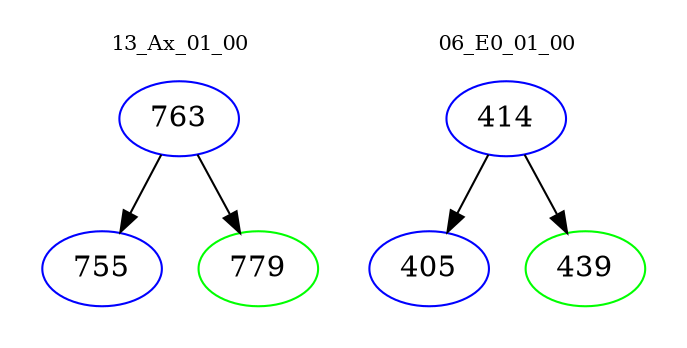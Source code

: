 digraph{
subgraph cluster_0 {
color = white
label = "13_Ax_01_00";
fontsize=10;
T0_763 [label="763", color="blue"]
T0_763 -> T0_755 [color="black"]
T0_755 [label="755", color="blue"]
T0_763 -> T0_779 [color="black"]
T0_779 [label="779", color="green"]
}
subgraph cluster_1 {
color = white
label = "06_E0_01_00";
fontsize=10;
T1_414 [label="414", color="blue"]
T1_414 -> T1_405 [color="black"]
T1_405 [label="405", color="blue"]
T1_414 -> T1_439 [color="black"]
T1_439 [label="439", color="green"]
}
}
